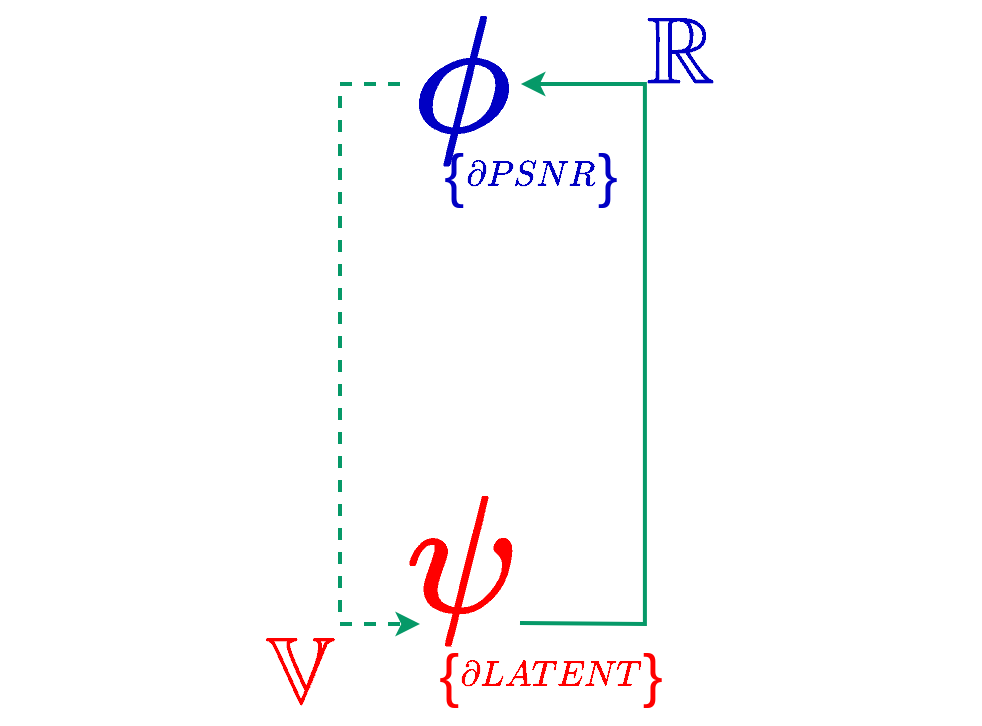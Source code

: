 <mxfile version="17.5.0" type="github">
  <diagram id="08L7ExtCslh6mUeFeQXd" name="Page-1">
    <mxGraphModel dx="300" dy="352" grid="1" gridSize="10" guides="1" tooltips="1" connect="1" arrows="1" fold="1" page="1" pageScale="1" pageWidth="850" pageHeight="1100" math="1" shadow="0">
      <root>
        <mxCell id="0" />
        <mxCell id="1" parent="0" />
        <mxCell id="nkCBULEYvnjE2ugKQDH8-1" value="&lt;font style=&quot;font-size: 40px&quot; color=&quot;#0000c4&quot;&gt;$$\mathbb{R}$$&lt;/font&gt;" style="text;html=1;align=center;verticalAlign=middle;resizable=0;points=[];autosize=1;strokeColor=none;fillColor=none;" parent="1" vertex="1">
          <mxGeometry x="280" y="90" width="300" height="30" as="geometry" />
        </mxCell>
        <mxCell id="nkCBULEYvnjE2ugKQDH8-2" value="&lt;font style=&quot;font-size: 40px&quot; color=&quot;#ff0000&quot;&gt;$$\mathbb{V}$$&lt;/font&gt;" style="text;html=1;align=center;verticalAlign=middle;resizable=0;points=[];autosize=1;strokeColor=none;fillColor=none;" parent="1" vertex="1">
          <mxGeometry x="90" y="400" width="300" height="30" as="geometry" />
        </mxCell>
        <mxCell id="nkCBULEYvnjE2ugKQDH8-3" value="&lt;font style=&quot;font-size: 70px&quot; color=&quot;#0000c4&quot;&gt;$$\phi$$&lt;/font&gt;" style="text;html=1;align=center;verticalAlign=middle;resizable=0;points=[];autosize=1;strokeColor=none;fillColor=none;fontSize=40;fontColor=#FF0000;" parent="1" vertex="1">
          <mxGeometry x="180" y="90" width="280" height="60" as="geometry" />
        </mxCell>
        <mxCell id="nkCBULEYvnjE2ugKQDH8-4" value="&lt;font style=&quot;font-size: 70px&quot;&gt;$$\psi$$&lt;/font&gt;" style="text;html=1;align=center;verticalAlign=middle;resizable=0;points=[];autosize=1;strokeColor=none;fillColor=none;fontSize=40;fontColor=#FF0000;" parent="1" vertex="1">
          <mxGeometry x="180" y="330" width="280" height="60" as="geometry" />
        </mxCell>
        <mxCell id="nkCBULEYvnjE2ugKQDH8-5" value="" style="endArrow=classic;html=1;rounded=0;fontSize=70;fontColor=#FF0000;strokeWidth=2;strokeColor=#069968;exitX=0.357;exitY=-0.011;exitDx=0;exitDy=0;exitPerimeter=0;" parent="1" edge="1">
          <mxGeometry width="50" height="50" relative="1" as="geometry">
            <mxPoint x="350.0" y="389.45" as="sourcePoint" />
            <mxPoint x="350.45" y="120" as="targetPoint" />
            <Array as="points">
              <mxPoint x="412.45" y="390" />
              <mxPoint x="412.45" y="120" />
            </Array>
          </mxGeometry>
        </mxCell>
        <mxCell id="nkCBULEYvnjE2ugKQDH8-6" value="" style="endArrow=classic;html=1;rounded=0;fontSize=70;fontColor=#FF0000;strokeColor=#069968;strokeWidth=2;dashed=1;" parent="1" edge="1">
          <mxGeometry width="50" height="50" relative="1" as="geometry">
            <mxPoint x="290" y="120" as="sourcePoint" />
            <mxPoint x="300" y="390" as="targetPoint" />
            <Array as="points">
              <mxPoint x="260" y="120" />
              <mxPoint x="260" y="390" />
            </Array>
          </mxGeometry>
        </mxCell>
        <mxCell id="nkCBULEYvnjE2ugKQDH8-8" value="&lt;font style=&quot;font-size: 15px&quot; color=&quot;#0000c4&quot;&gt;$$\partial PSNR$$&lt;/font&gt;" style="text;html=1;align=center;verticalAlign=middle;resizable=0;points=[];autosize=1;strokeColor=none;fillColor=none;fontSize=30;fontColor=#FF0000;" parent="1" vertex="1">
          <mxGeometry x="285" y="140" width="140" height="50" as="geometry" />
        </mxCell>
        <mxCell id="nkCBULEYvnjE2ugKQDH8-9" value="&lt;font style=&quot;font-size: 30px&quot;&gt;{&amp;nbsp; &amp;nbsp; &amp;nbsp; &amp;nbsp; &amp;nbsp; &amp;nbsp;}&lt;/font&gt;" style="text;html=1;align=center;verticalAlign=middle;resizable=0;points=[];autosize=1;strokeColor=none;fillColor=none;fontSize=15;fontColor=#FF0000;" parent="1" vertex="1">
          <mxGeometry x="300" y="400" width="130" height="30" as="geometry" />
        </mxCell>
        <mxCell id="nkCBULEYvnjE2ugKQDH8-10" value="&lt;font style=&quot;font-size: 30px&quot; color=&quot;#0000c4&quot;&gt;{&amp;nbsp; &amp;nbsp; &amp;nbsp; &amp;nbsp; }&lt;/font&gt;" style="text;html=1;align=center;verticalAlign=middle;resizable=0;points=[];autosize=1;strokeColor=none;fillColor=none;fontSize=15;fontColor=#FF0000;" parent="1" vertex="1">
          <mxGeometry x="305" y="150" width="100" height="30" as="geometry" />
        </mxCell>
        <mxCell id="nkCBULEYvnjE2ugKQDH8-11" value="&lt;font style=&quot;font-size: 15px&quot;&gt;$$\partial LATENT$$&lt;/font&gt;" style="text;html=1;align=center;verticalAlign=middle;resizable=0;points=[];autosize=1;strokeColor=none;fillColor=none;fontSize=30;fontColor=#FF0000;" parent="1" vertex="1">
          <mxGeometry x="290" y="390" width="150" height="50" as="geometry" />
        </mxCell>
      </root>
    </mxGraphModel>
  </diagram>
</mxfile>
